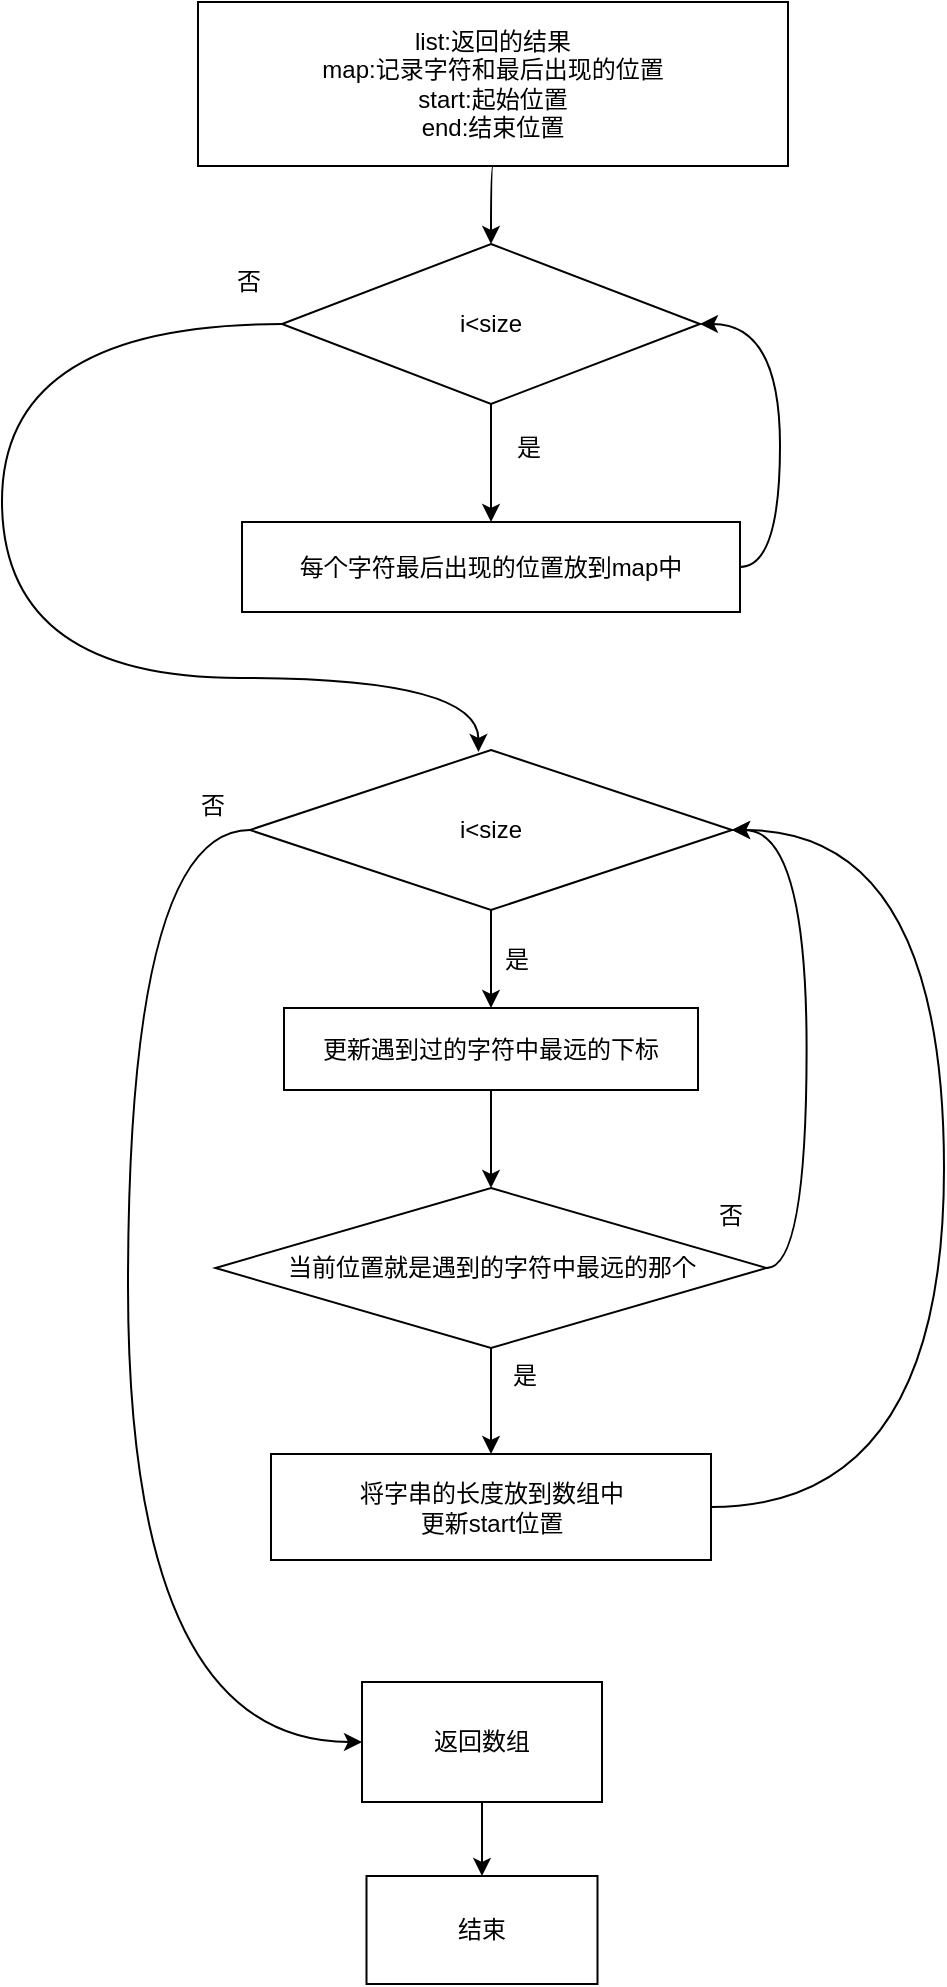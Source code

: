 <mxfile version="20.5.3" type="github">
  <diagram id="MK0p44pxTtZvrscMXyji" name="第 1 页">
    <mxGraphModel dx="1209" dy="1120" grid="0" gridSize="10" guides="1" tooltips="1" connect="1" arrows="1" fold="1" page="0" pageScale="1" pageWidth="827" pageHeight="1169" math="0" shadow="0">
      <root>
        <mxCell id="0" />
        <mxCell id="1" parent="0" />
        <mxCell id="-jsMaPVAlyABWGL5W-zT-16" style="edgeStyle=orthogonalEdgeStyle;rounded=0;orthogonalLoop=1;jettySize=auto;html=1;exitX=0.5;exitY=1;exitDx=0;exitDy=0;entryX=0.5;entryY=0;entryDx=0;entryDy=0;fontSize=12;curved=1;" edge="1" parent="1" source="-jsMaPVAlyABWGL5W-zT-5" target="-jsMaPVAlyABWGL5W-zT-10">
          <mxGeometry relative="1" as="geometry" />
        </mxCell>
        <mxCell id="-jsMaPVAlyABWGL5W-zT-5" value="list:返回的结果&lt;br&gt;map:记录字符和最后出现的位置&lt;br&gt;start:起始位置&lt;br&gt;end:结束位置" style="whiteSpace=wrap;html=1;" vertex="1" parent="1">
          <mxGeometry x="298" y="-34" width="295" height="82" as="geometry" />
        </mxCell>
        <mxCell id="-jsMaPVAlyABWGL5W-zT-17" style="edgeStyle=orthogonalEdgeStyle;rounded=0;orthogonalLoop=1;jettySize=auto;html=1;exitX=0.5;exitY=1;exitDx=0;exitDy=0;entryX=0.5;entryY=0;entryDx=0;entryDy=0;fontSize=12;curved=1;" edge="1" parent="1" source="-jsMaPVAlyABWGL5W-zT-10" target="-jsMaPVAlyABWGL5W-zT-11">
          <mxGeometry relative="1" as="geometry" />
        </mxCell>
        <mxCell id="-jsMaPVAlyABWGL5W-zT-23" style="edgeStyle=orthogonalEdgeStyle;curved=1;rounded=0;orthogonalLoop=1;jettySize=auto;html=1;exitX=0;exitY=0.5;exitDx=0;exitDy=0;entryX=0.474;entryY=0.012;entryDx=0;entryDy=0;fontSize=12;entryPerimeter=0;" edge="1" parent="1" source="-jsMaPVAlyABWGL5W-zT-10" target="-jsMaPVAlyABWGL5W-zT-12">
          <mxGeometry relative="1" as="geometry">
            <Array as="points">
              <mxPoint x="200" y="127" />
              <mxPoint x="200" y="304" />
              <mxPoint x="438" y="304" />
            </Array>
          </mxGeometry>
        </mxCell>
        <mxCell id="-jsMaPVAlyABWGL5W-zT-10" value="i&amp;lt;size" style="rhombus;whiteSpace=wrap;html=1;" vertex="1" parent="1">
          <mxGeometry x="340" y="87" width="209" height="80" as="geometry" />
        </mxCell>
        <mxCell id="-jsMaPVAlyABWGL5W-zT-22" style="edgeStyle=orthogonalEdgeStyle;curved=1;rounded=0;orthogonalLoop=1;jettySize=auto;html=1;exitX=1;exitY=0.5;exitDx=0;exitDy=0;entryX=1;entryY=0.5;entryDx=0;entryDy=0;fontSize=12;" edge="1" parent="1" source="-jsMaPVAlyABWGL5W-zT-11" target="-jsMaPVAlyABWGL5W-zT-10">
          <mxGeometry relative="1" as="geometry" />
        </mxCell>
        <mxCell id="-jsMaPVAlyABWGL5W-zT-11" value="&lt;font style=&quot;font-size: 12px;&quot;&gt;每个字符最后出现的位置放到map中&lt;/font&gt;" style="whiteSpace=wrap;html=1;" vertex="1" parent="1">
          <mxGeometry x="320" y="226" width="249" height="45" as="geometry" />
        </mxCell>
        <mxCell id="-jsMaPVAlyABWGL5W-zT-19" style="edgeStyle=orthogonalEdgeStyle;rounded=0;orthogonalLoop=1;jettySize=auto;html=1;exitX=0.5;exitY=1;exitDx=0;exitDy=0;entryX=0.5;entryY=0;entryDx=0;entryDy=0;fontSize=12;curved=1;" edge="1" parent="1" source="-jsMaPVAlyABWGL5W-zT-12" target="-jsMaPVAlyABWGL5W-zT-13">
          <mxGeometry relative="1" as="geometry" />
        </mxCell>
        <mxCell id="-jsMaPVAlyABWGL5W-zT-26" style="edgeStyle=orthogonalEdgeStyle;curved=1;rounded=0;orthogonalLoop=1;jettySize=auto;html=1;exitX=0;exitY=0.5;exitDx=0;exitDy=0;fontSize=12;entryX=0;entryY=0.5;entryDx=0;entryDy=0;" edge="1" parent="1" source="-jsMaPVAlyABWGL5W-zT-12" target="-jsMaPVAlyABWGL5W-zT-27">
          <mxGeometry relative="1" as="geometry">
            <mxPoint x="302.5" y="792" as="targetPoint" />
            <Array as="points">
              <mxPoint x="263" y="380" />
              <mxPoint x="263" y="836" />
            </Array>
          </mxGeometry>
        </mxCell>
        <mxCell id="-jsMaPVAlyABWGL5W-zT-12" value="i&amp;lt;size" style="rhombus;whiteSpace=wrap;html=1;fontSize=12;" vertex="1" parent="1">
          <mxGeometry x="324" y="340" width="241" height="80" as="geometry" />
        </mxCell>
        <mxCell id="-jsMaPVAlyABWGL5W-zT-20" style="edgeStyle=orthogonalEdgeStyle;rounded=0;orthogonalLoop=1;jettySize=auto;html=1;exitX=0.5;exitY=1;exitDx=0;exitDy=0;entryX=0.5;entryY=0;entryDx=0;entryDy=0;fontSize=12;curved=1;" edge="1" parent="1" source="-jsMaPVAlyABWGL5W-zT-13" target="-jsMaPVAlyABWGL5W-zT-14">
          <mxGeometry relative="1" as="geometry" />
        </mxCell>
        <mxCell id="-jsMaPVAlyABWGL5W-zT-13" value="更新遇到过的字符中最远的下标" style="whiteSpace=wrap;html=1;fontSize=12;" vertex="1" parent="1">
          <mxGeometry x="341" y="469" width="207" height="41" as="geometry" />
        </mxCell>
        <mxCell id="-jsMaPVAlyABWGL5W-zT-21" style="edgeStyle=orthogonalEdgeStyle;curved=1;rounded=0;orthogonalLoop=1;jettySize=auto;html=1;exitX=0.5;exitY=1;exitDx=0;exitDy=0;entryX=0.5;entryY=0;entryDx=0;entryDy=0;fontSize=12;" edge="1" parent="1" source="-jsMaPVAlyABWGL5W-zT-14" target="-jsMaPVAlyABWGL5W-zT-15">
          <mxGeometry relative="1" as="geometry" />
        </mxCell>
        <mxCell id="-jsMaPVAlyABWGL5W-zT-24" style="edgeStyle=orthogonalEdgeStyle;curved=1;rounded=0;orthogonalLoop=1;jettySize=auto;html=1;exitX=1;exitY=0.5;exitDx=0;exitDy=0;entryX=1;entryY=0.5;entryDx=0;entryDy=0;fontSize=12;" edge="1" parent="1" source="-jsMaPVAlyABWGL5W-zT-14" target="-jsMaPVAlyABWGL5W-zT-12">
          <mxGeometry relative="1" as="geometry" />
        </mxCell>
        <mxCell id="-jsMaPVAlyABWGL5W-zT-14" value="当前位置就是遇到的字符中最远的那个" style="rhombus;whiteSpace=wrap;html=1;fontSize=12;" vertex="1" parent="1">
          <mxGeometry x="306.75" y="559" width="275.5" height="80" as="geometry" />
        </mxCell>
        <mxCell id="-jsMaPVAlyABWGL5W-zT-28" style="edgeStyle=orthogonalEdgeStyle;curved=1;rounded=0;orthogonalLoop=1;jettySize=auto;html=1;exitX=1;exitY=0.5;exitDx=0;exitDy=0;entryX=1;entryY=0.5;entryDx=0;entryDy=0;fontSize=12;" edge="1" parent="1" source="-jsMaPVAlyABWGL5W-zT-15" target="-jsMaPVAlyABWGL5W-zT-12">
          <mxGeometry relative="1" as="geometry">
            <Array as="points">
              <mxPoint x="671" y="719" />
              <mxPoint x="671" y="380" />
            </Array>
          </mxGeometry>
        </mxCell>
        <mxCell id="-jsMaPVAlyABWGL5W-zT-15" value="将字串的长度放到数组中&lt;br&gt;更新start位置" style="whiteSpace=wrap;html=1;fontSize=12;" vertex="1" parent="1">
          <mxGeometry x="334.5" y="692" width="220" height="53" as="geometry" />
        </mxCell>
        <mxCell id="-jsMaPVAlyABWGL5W-zT-36" style="edgeStyle=orthogonalEdgeStyle;curved=1;rounded=0;orthogonalLoop=1;jettySize=auto;html=1;exitX=0.5;exitY=1;exitDx=0;exitDy=0;entryX=0.5;entryY=0;entryDx=0;entryDy=0;fontSize=12;" edge="1" parent="1" source="-jsMaPVAlyABWGL5W-zT-27" target="-jsMaPVAlyABWGL5W-zT-35">
          <mxGeometry relative="1" as="geometry" />
        </mxCell>
        <mxCell id="-jsMaPVAlyABWGL5W-zT-27" value="返回数组" style="whiteSpace=wrap;html=1;fontSize=12;" vertex="1" parent="1">
          <mxGeometry x="380" y="806" width="120" height="60" as="geometry" />
        </mxCell>
        <mxCell id="-jsMaPVAlyABWGL5W-zT-29" value="是" style="text;html=1;align=center;verticalAlign=middle;resizable=0;points=[];autosize=1;strokeColor=none;fillColor=none;fontSize=12;" vertex="1" parent="1">
          <mxGeometry x="448" y="176" width="30" height="26" as="geometry" />
        </mxCell>
        <mxCell id="-jsMaPVAlyABWGL5W-zT-30" value="否" style="text;html=1;align=center;verticalAlign=middle;resizable=0;points=[];autosize=1;strokeColor=none;fillColor=none;fontSize=12;" vertex="1" parent="1">
          <mxGeometry x="308" y="93" width="30" height="26" as="geometry" />
        </mxCell>
        <mxCell id="-jsMaPVAlyABWGL5W-zT-31" value="是" style="text;html=1;align=center;verticalAlign=middle;resizable=0;points=[];autosize=1;strokeColor=none;fillColor=none;fontSize=12;" vertex="1" parent="1">
          <mxGeometry x="442" y="432" width="30" height="26" as="geometry" />
        </mxCell>
        <mxCell id="-jsMaPVAlyABWGL5W-zT-32" value="否" style="text;html=1;align=center;verticalAlign=middle;resizable=0;points=[];autosize=1;strokeColor=none;fillColor=none;fontSize=12;" vertex="1" parent="1">
          <mxGeometry x="290" y="355" width="30" height="26" as="geometry" />
        </mxCell>
        <mxCell id="-jsMaPVAlyABWGL5W-zT-33" value="是" style="text;html=1;align=center;verticalAlign=middle;resizable=0;points=[];autosize=1;strokeColor=none;fillColor=none;fontSize=12;" vertex="1" parent="1">
          <mxGeometry x="446" y="640" width="30" height="26" as="geometry" />
        </mxCell>
        <mxCell id="-jsMaPVAlyABWGL5W-zT-34" value="否" style="text;html=1;align=center;verticalAlign=middle;resizable=0;points=[];autosize=1;strokeColor=none;fillColor=none;fontSize=12;" vertex="1" parent="1">
          <mxGeometry x="549" y="560" width="30" height="26" as="geometry" />
        </mxCell>
        <mxCell id="-jsMaPVAlyABWGL5W-zT-35" value="结束" style="whiteSpace=wrap;html=1;fontSize=12;" vertex="1" parent="1">
          <mxGeometry x="382.25" y="903" width="115.5" height="54" as="geometry" />
        </mxCell>
      </root>
    </mxGraphModel>
  </diagram>
</mxfile>
